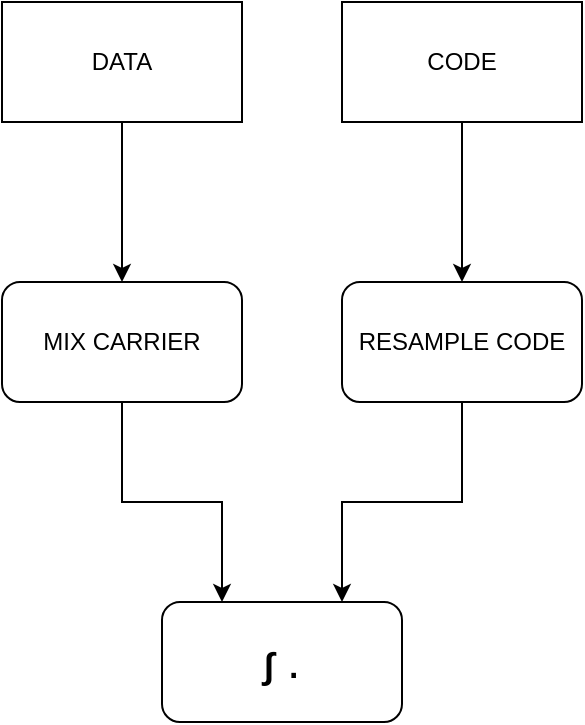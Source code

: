 <mxfile>
    <diagram id="XWHXPkvg2Ukw2v3UQvxU" name="Page-1">
        <mxGraphModel dx="990" dy="583" grid="1" gridSize="10" guides="1" tooltips="1" connect="1" arrows="1" fold="1" page="1" pageScale="1" pageWidth="827" pageHeight="1169" math="0" shadow="0">
            <root>
                <mxCell id="0"/>
                <mxCell id="1" parent="0"/>
                <mxCell id="6" style="edgeStyle=orthogonalEdgeStyle;rounded=0;orthogonalLoop=1;jettySize=auto;html=1;exitX=0.5;exitY=1;exitDx=0;exitDy=0;entryX=0.25;entryY=0;entryDx=0;entryDy=0;" edge="1" parent="1" source="3" target="5">
                    <mxGeometry relative="1" as="geometry"/>
                </mxCell>
                <mxCell id="3" value="MIX CARRIER" style="rounded=1;whiteSpace=wrap;html=1;" vertex="1" parent="1">
                    <mxGeometry x="260" y="260" width="120" height="60" as="geometry"/>
                </mxCell>
                <mxCell id="7" style="edgeStyle=orthogonalEdgeStyle;rounded=0;orthogonalLoop=1;jettySize=auto;html=1;exitX=0.5;exitY=1;exitDx=0;exitDy=0;entryX=0.75;entryY=0;entryDx=0;entryDy=0;" edge="1" parent="1" source="4" target="5">
                    <mxGeometry relative="1" as="geometry"/>
                </mxCell>
                <mxCell id="4" value="RESAMPLE CODE" style="rounded=1;whiteSpace=wrap;html=1;" vertex="1" parent="1">
                    <mxGeometry x="430" y="260" width="120" height="60" as="geometry"/>
                </mxCell>
                <mxCell id="5" value="&lt;span class=&quot;ILfuVd&quot;&gt;&lt;font style=&quot;font-size: 18px&quot;&gt;&lt;b&gt;∫&lt;/b&gt;&lt;/font&gt;&amp;nbsp;&amp;nbsp;&lt;/span&gt;&lt;font style=&quot;font-size: 24px&quot;&gt;.&lt;/font&gt;" style="rounded=1;whiteSpace=wrap;html=1;" vertex="1" parent="1">
                    <mxGeometry x="340" y="420" width="120" height="60" as="geometry"/>
                </mxCell>
                <mxCell id="10" style="edgeStyle=orthogonalEdgeStyle;rounded=0;orthogonalLoop=1;jettySize=auto;html=1;exitX=0.5;exitY=1;exitDx=0;exitDy=0;entryX=0.5;entryY=0;entryDx=0;entryDy=0;" edge="1" parent="1" source="8" target="3">
                    <mxGeometry relative="1" as="geometry"/>
                </mxCell>
                <mxCell id="8" value="DATA" style="rounded=0;whiteSpace=wrap;html=1;" vertex="1" parent="1">
                    <mxGeometry x="260" y="120" width="120" height="60" as="geometry"/>
                </mxCell>
                <mxCell id="11" style="edgeStyle=orthogonalEdgeStyle;rounded=0;orthogonalLoop=1;jettySize=auto;html=1;exitX=0.5;exitY=1;exitDx=0;exitDy=0;entryX=0.5;entryY=0;entryDx=0;entryDy=0;" edge="1" parent="1" source="9" target="4">
                    <mxGeometry relative="1" as="geometry"/>
                </mxCell>
                <mxCell id="9" value="CODE" style="rounded=0;whiteSpace=wrap;html=1;" vertex="1" parent="1">
                    <mxGeometry x="430" y="120" width="120" height="60" as="geometry"/>
                </mxCell>
            </root>
        </mxGraphModel>
    </diagram>
</mxfile>
